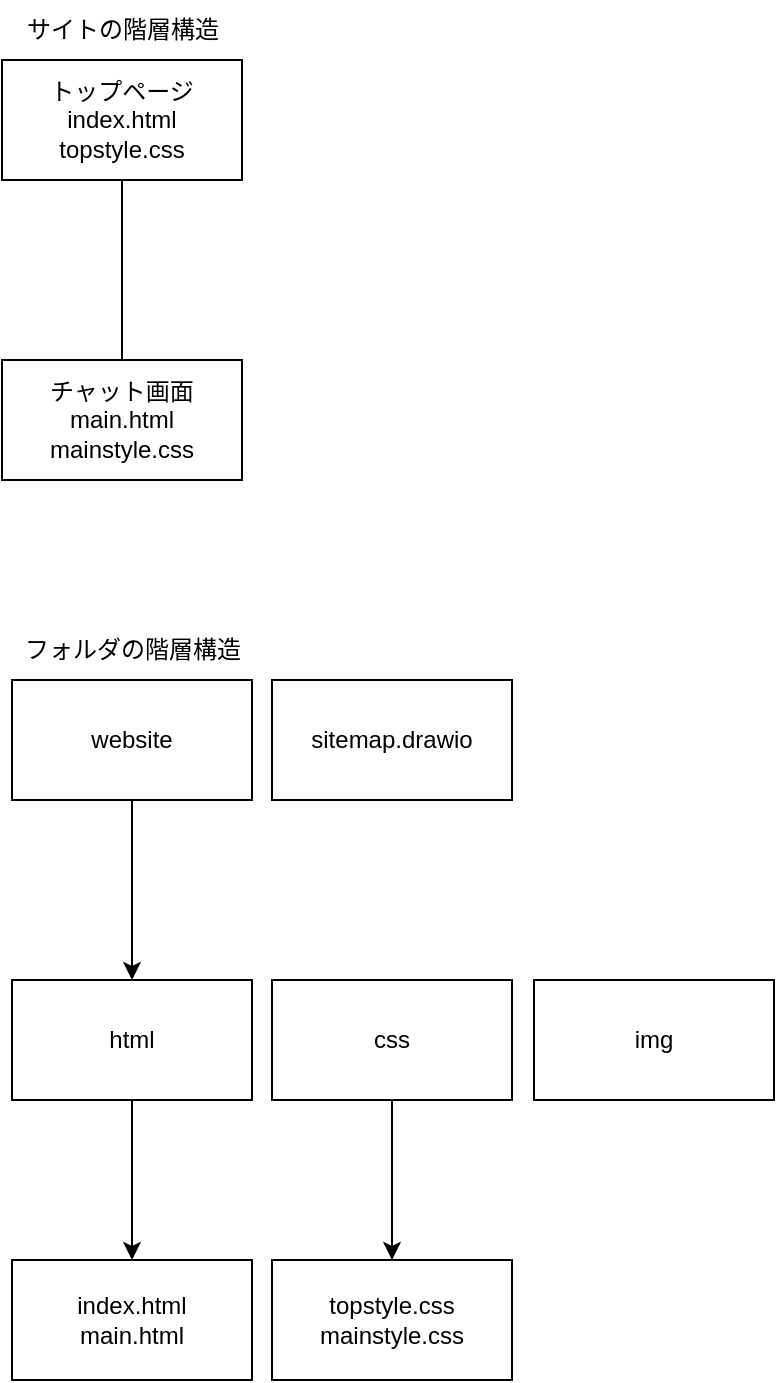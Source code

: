 <mxfile>
    <diagram id="MH6Htj0HoCXRUbZC2xDg" name="ページ1">
        <mxGraphModel dx="1478" dy="720" grid="1" gridSize="10" guides="1" tooltips="1" connect="1" arrows="1" fold="1" page="1" pageScale="1" pageWidth="827" pageHeight="1169" math="0" shadow="0">
            <root>
                <mxCell id="0"/>
                <mxCell id="1" parent="0"/>
                <mxCell id="2" value="トップページ&lt;br&gt;index.html&lt;br&gt;topstyle.css" style="rounded=0;whiteSpace=wrap;html=1;" parent="1" vertex="1">
                    <mxGeometry x="280" y="160" width="120" height="60" as="geometry"/>
                </mxCell>
                <mxCell id="3" value="チャット画面&lt;br&gt;main.html&lt;br&gt;mainstyle.css" style="rounded=0;whiteSpace=wrap;html=1;" parent="1" vertex="1">
                    <mxGeometry x="280" y="310" width="120" height="60" as="geometry"/>
                </mxCell>
                <mxCell id="4" value="" style="endArrow=none;html=1;entryX=0.5;entryY=1;entryDx=0;entryDy=0;exitX=0.5;exitY=0;exitDx=0;exitDy=0;" parent="1" source="3" target="2" edge="1">
                    <mxGeometry width="50" height="50" relative="1" as="geometry">
                        <mxPoint x="315" y="290" as="sourcePoint"/>
                        <mxPoint x="365" y="240" as="targetPoint"/>
                    </mxGeometry>
                </mxCell>
                <mxCell id="16" value="サイトの階層構造" style="text;html=1;align=center;verticalAlign=middle;resizable=0;points=[];autosize=1;strokeColor=none;fillColor=none;" vertex="1" parent="1">
                    <mxGeometry x="280" y="130" width="120" height="30" as="geometry"/>
                </mxCell>
                <mxCell id="17" value="フォルダの階層構造" style="text;html=1;align=center;verticalAlign=middle;resizable=0;points=[];autosize=1;strokeColor=none;fillColor=none;" vertex="1" parent="1">
                    <mxGeometry x="280" y="440" width="130" height="30" as="geometry"/>
                </mxCell>
                <mxCell id="25" value="" style="edgeStyle=none;html=1;" edge="1" parent="1" source="18" target="24">
                    <mxGeometry relative="1" as="geometry"/>
                </mxCell>
                <mxCell id="18" value="html" style="rounded=0;whiteSpace=wrap;html=1;" vertex="1" parent="1">
                    <mxGeometry x="285" y="620" width="120" height="60" as="geometry"/>
                </mxCell>
                <mxCell id="19" value="" style="edgeStyle=none;html=1;" edge="1" source="20" target="18" parent="1">
                    <mxGeometry relative="1" as="geometry"/>
                </mxCell>
                <mxCell id="20" value="website" style="rounded=0;whiteSpace=wrap;html=1;" vertex="1" parent="1">
                    <mxGeometry x="285" y="470" width="120" height="60" as="geometry"/>
                </mxCell>
                <mxCell id="21" value="sitemap.drawio" style="rounded=0;whiteSpace=wrap;html=1;" vertex="1" parent="1">
                    <mxGeometry x="415" y="470" width="120" height="60" as="geometry"/>
                </mxCell>
                <mxCell id="28" value="" style="edgeStyle=none;html=1;" edge="1" parent="1" source="22" target="27">
                    <mxGeometry relative="1" as="geometry"/>
                </mxCell>
                <mxCell id="22" value="css" style="rounded=0;whiteSpace=wrap;html=1;" vertex="1" parent="1">
                    <mxGeometry x="415" y="620" width="120" height="60" as="geometry"/>
                </mxCell>
                <mxCell id="23" value="img" style="rounded=0;whiteSpace=wrap;html=1;" vertex="1" parent="1">
                    <mxGeometry x="546" y="620" width="120" height="60" as="geometry"/>
                </mxCell>
                <mxCell id="24" value="index.html&lt;br&gt;main.html" style="rounded=0;whiteSpace=wrap;html=1;" vertex="1" parent="1">
                    <mxGeometry x="285" y="760" width="120" height="60" as="geometry"/>
                </mxCell>
                <mxCell id="27" value="topstyle.css&lt;br&gt;mainstyle.css" style="rounded=0;whiteSpace=wrap;html=1;" vertex="1" parent="1">
                    <mxGeometry x="415" y="760" width="120" height="60" as="geometry"/>
                </mxCell>
            </root>
        </mxGraphModel>
    </diagram>
</mxfile>
